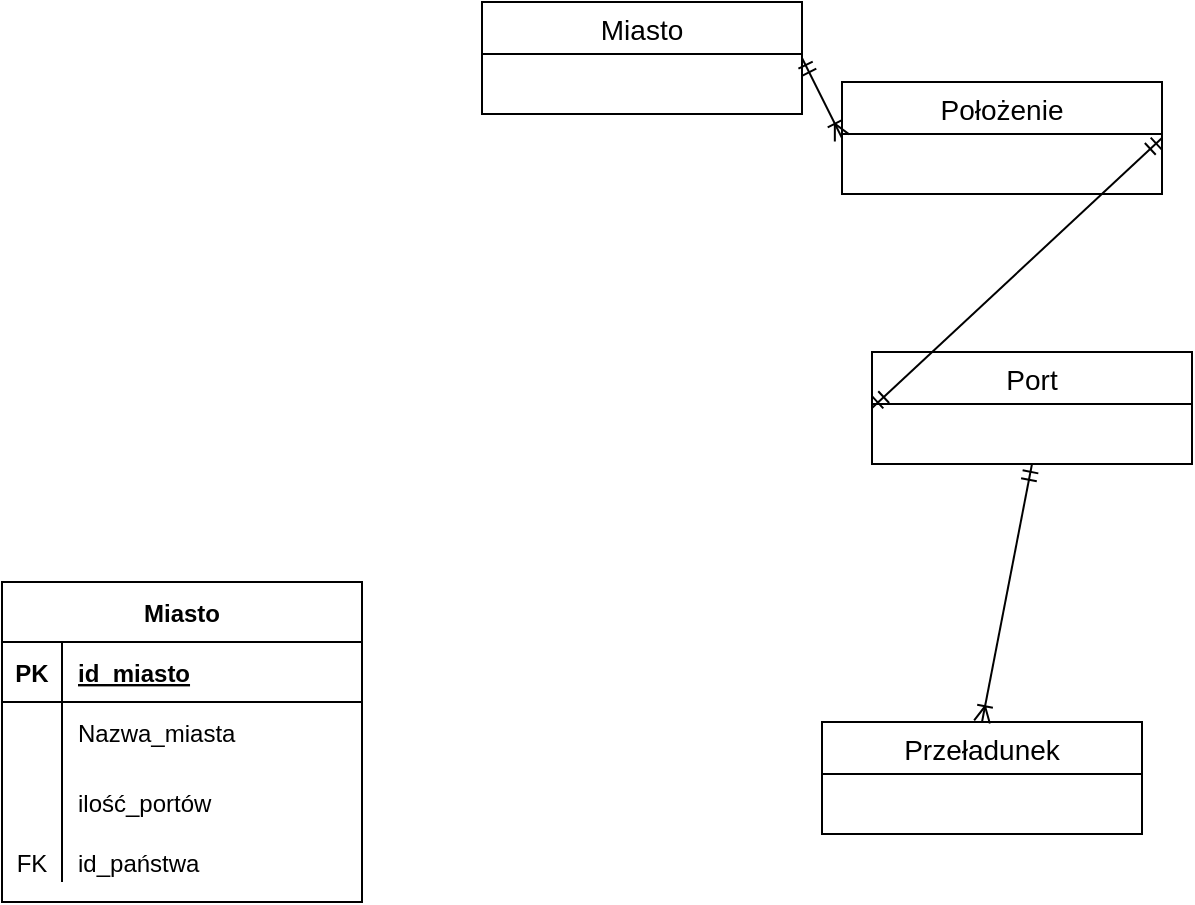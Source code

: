 <mxfile version="13.10.2" type="github">
  <diagram id="king28Wa4wDvFOfGBkRx" name="Page-1">
    <mxGraphModel dx="1422" dy="914" grid="1" gridSize="10" guides="1" tooltips="1" connect="1" arrows="1" fold="1" page="1" pageScale="1" pageWidth="1169" pageHeight="827" math="0" shadow="0">
      <root>
        <mxCell id="0" />
        <mxCell id="1" parent="0" />
        <mxCell id="K1D0XlmbZgbigHDm2ijd-1" value="Miasto" style="swimlane;fontStyle=0;childLayout=stackLayout;horizontal=1;startSize=26;horizontalStack=0;resizeParent=1;resizeParentMax=0;resizeLast=0;collapsible=1;marginBottom=0;align=center;fontSize=14;" parent="1" vertex="1">
          <mxGeometry x="310" y="80" width="160" height="56" as="geometry">
            <mxRectangle x="70" y="255" width="70" height="26" as="alternateBounds" />
          </mxGeometry>
        </mxCell>
        <mxCell id="K1D0XlmbZgbigHDm2ijd-5" value="Port" style="swimlane;fontStyle=0;childLayout=stackLayout;horizontal=1;startSize=26;horizontalStack=0;resizeParent=1;resizeParentMax=0;resizeLast=0;collapsible=1;marginBottom=0;align=center;fontSize=14;" parent="1" vertex="1">
          <mxGeometry x="505" y="255" width="160" height="56" as="geometry">
            <mxRectangle x="505" y="255" width="60" height="26" as="alternateBounds" />
          </mxGeometry>
        </mxCell>
        <mxCell id="K1D0XlmbZgbigHDm2ijd-6" value="Przeładunek" style="swimlane;fontStyle=0;childLayout=stackLayout;horizontal=1;startSize=26;horizontalStack=0;resizeParent=1;resizeParentMax=0;resizeLast=0;collapsible=1;marginBottom=0;align=center;fontSize=14;" parent="1" vertex="1">
          <mxGeometry x="480" y="440" width="160" height="56" as="geometry">
            <mxRectangle x="480" y="440" width="110" height="26" as="alternateBounds" />
          </mxGeometry>
        </mxCell>
        <mxCell id="K1D0XlmbZgbigHDm2ijd-7" value="Położenie" style="swimlane;fontStyle=0;childLayout=stackLayout;horizontal=1;startSize=26;horizontalStack=0;resizeParent=1;resizeParentMax=0;resizeLast=0;collapsible=1;marginBottom=0;align=center;fontSize=14;" parent="1" vertex="1">
          <mxGeometry x="490" y="120" width="160" height="56" as="geometry">
            <mxRectangle x="250" y="255" width="90" height="26" as="alternateBounds" />
          </mxGeometry>
        </mxCell>
        <mxCell id="K1D0XlmbZgbigHDm2ijd-8" value="" style="fontSize=12;html=1;endArrow=ERoneToMany;startArrow=ERmandOne;entryX=0;entryY=0.5;entryDx=0;entryDy=0;exitX=1;exitY=0.5;exitDx=0;exitDy=0;" parent="1" source="K1D0XlmbZgbigHDm2ijd-1" target="K1D0XlmbZgbigHDm2ijd-7" edge="1">
          <mxGeometry width="100" height="100" relative="1" as="geometry">
            <mxPoint x="150" y="268" as="sourcePoint" />
            <mxPoint x="270" y="200" as="targetPoint" />
          </mxGeometry>
        </mxCell>
        <mxCell id="K1D0XlmbZgbigHDm2ijd-9" value="" style="fontSize=12;html=1;endArrow=ERmandOne;startArrow=ERmandOne;exitX=1;exitY=0.5;exitDx=0;exitDy=0;entryX=0;entryY=0.5;entryDx=0;entryDy=0;" parent="1" source="K1D0XlmbZgbigHDm2ijd-7" target="K1D0XlmbZgbigHDm2ijd-5" edge="1">
          <mxGeometry width="100" height="100" relative="1" as="geometry">
            <mxPoint x="380" y="420" as="sourcePoint" />
            <mxPoint x="480" y="320" as="targetPoint" />
          </mxGeometry>
        </mxCell>
        <mxCell id="K1D0XlmbZgbigHDm2ijd-10" value="" style="fontSize=12;html=1;endArrow=ERoneToMany;startArrow=ERmandOne;exitX=0.5;exitY=1;exitDx=0;exitDy=0;entryX=0.5;entryY=0;entryDx=0;entryDy=0;" parent="1" source="K1D0XlmbZgbigHDm2ijd-5" target="K1D0XlmbZgbigHDm2ijd-6" edge="1">
          <mxGeometry width="100" height="100" relative="1" as="geometry">
            <mxPoint x="230" y="530" as="sourcePoint" />
            <mxPoint x="600" y="370" as="targetPoint" />
          </mxGeometry>
        </mxCell>
        <mxCell id="vb1wHJumCxCyKyXdI1n8-16" value="Miasto" style="shape=table;startSize=30;container=1;collapsible=1;childLayout=tableLayout;fixedRows=1;rowLines=0;fontStyle=1;align=center;resizeLast=1;" vertex="1" parent="1">
          <mxGeometry x="70" y="370" width="180" height="160" as="geometry" />
        </mxCell>
        <mxCell id="vb1wHJumCxCyKyXdI1n8-17" value="" style="shape=partialRectangle;collapsible=0;dropTarget=0;pointerEvents=0;fillColor=none;top=0;left=0;bottom=1;right=0;points=[[0,0.5],[1,0.5]];portConstraint=eastwest;" vertex="1" parent="vb1wHJumCxCyKyXdI1n8-16">
          <mxGeometry y="30" width="180" height="30" as="geometry" />
        </mxCell>
        <mxCell id="vb1wHJumCxCyKyXdI1n8-18" value="PK" style="shape=partialRectangle;connectable=0;fillColor=none;top=0;left=0;bottom=0;right=0;fontStyle=1;overflow=hidden;" vertex="1" parent="vb1wHJumCxCyKyXdI1n8-17">
          <mxGeometry width="30" height="30" as="geometry" />
        </mxCell>
        <mxCell id="vb1wHJumCxCyKyXdI1n8-19" value="id_miasto" style="shape=partialRectangle;connectable=0;fillColor=none;top=0;left=0;bottom=0;right=0;align=left;spacingLeft=6;fontStyle=5;overflow=hidden;" vertex="1" parent="vb1wHJumCxCyKyXdI1n8-17">
          <mxGeometry x="30" width="150" height="30" as="geometry" />
        </mxCell>
        <mxCell id="vb1wHJumCxCyKyXdI1n8-20" value="" style="shape=partialRectangle;collapsible=0;dropTarget=0;pointerEvents=0;fillColor=none;top=0;left=0;bottom=0;right=0;points=[[0,0.5],[1,0.5]];portConstraint=eastwest;" vertex="1" parent="vb1wHJumCxCyKyXdI1n8-16">
          <mxGeometry y="60" width="180" height="30" as="geometry" />
        </mxCell>
        <mxCell id="vb1wHJumCxCyKyXdI1n8-21" value="" style="shape=partialRectangle;connectable=0;fillColor=none;top=0;left=0;bottom=0;right=0;editable=1;overflow=hidden;" vertex="1" parent="vb1wHJumCxCyKyXdI1n8-20">
          <mxGeometry width="30" height="30" as="geometry" />
        </mxCell>
        <mxCell id="vb1wHJumCxCyKyXdI1n8-22" value="Nazwa_miasta" style="shape=partialRectangle;connectable=0;fillColor=none;top=0;left=0;bottom=0;right=0;align=left;spacingLeft=6;overflow=hidden;" vertex="1" parent="vb1wHJumCxCyKyXdI1n8-20">
          <mxGeometry x="30" width="150" height="30" as="geometry" />
        </mxCell>
        <mxCell id="vb1wHJumCxCyKyXdI1n8-23" value="" style="shape=partialRectangle;collapsible=0;dropTarget=0;pointerEvents=0;fillColor=none;top=0;left=0;bottom=0;right=0;points=[[0,0.5],[1,0.5]];portConstraint=eastwest;" vertex="1" parent="vb1wHJumCxCyKyXdI1n8-16">
          <mxGeometry y="90" width="180" height="40" as="geometry" />
        </mxCell>
        <mxCell id="vb1wHJumCxCyKyXdI1n8-24" value="" style="shape=partialRectangle;connectable=0;fillColor=none;top=0;left=0;bottom=0;right=0;editable=1;overflow=hidden;" vertex="1" parent="vb1wHJumCxCyKyXdI1n8-23">
          <mxGeometry width="30" height="40" as="geometry" />
        </mxCell>
        <mxCell id="vb1wHJumCxCyKyXdI1n8-25" value="ilość_portów" style="shape=partialRectangle;connectable=0;fillColor=none;top=0;left=0;bottom=0;right=0;align=left;spacingLeft=6;overflow=hidden;" vertex="1" parent="vb1wHJumCxCyKyXdI1n8-23">
          <mxGeometry x="30" width="150" height="40" as="geometry" />
        </mxCell>
        <mxCell id="vb1wHJumCxCyKyXdI1n8-26" value="" style="shape=partialRectangle;collapsible=0;dropTarget=0;pointerEvents=0;fillColor=none;top=0;left=0;bottom=0;right=0;points=[[0,0.5],[1,0.5]];portConstraint=eastwest;" vertex="1" parent="vb1wHJumCxCyKyXdI1n8-16">
          <mxGeometry y="130" width="180" height="20" as="geometry" />
        </mxCell>
        <mxCell id="vb1wHJumCxCyKyXdI1n8-27" value="FK" style="shape=partialRectangle;connectable=0;fillColor=none;top=0;left=0;bottom=0;right=0;editable=1;overflow=hidden;" vertex="1" parent="vb1wHJumCxCyKyXdI1n8-26">
          <mxGeometry width="30" height="20" as="geometry" />
        </mxCell>
        <mxCell id="vb1wHJumCxCyKyXdI1n8-28" value="id_państwa" style="shape=partialRectangle;connectable=0;fillColor=none;top=0;left=0;bottom=0;right=0;align=left;spacingLeft=6;overflow=hidden;" vertex="1" parent="vb1wHJumCxCyKyXdI1n8-26">
          <mxGeometry x="30" width="150" height="20" as="geometry" />
        </mxCell>
      </root>
    </mxGraphModel>
  </diagram>
</mxfile>
